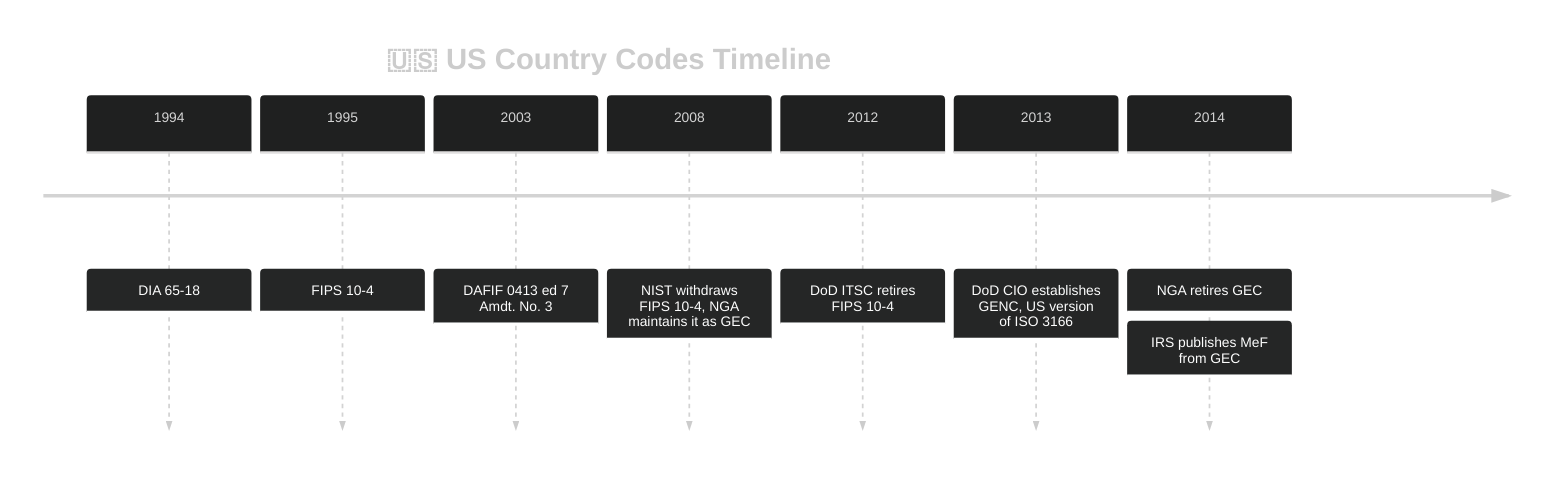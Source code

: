 %%{init: {'theme': 'dark', 'timeline': {'disableMulticolor': true}}}%%
timeline
title 🇺🇸 US Country Codes Timeline
1994 : DIA 65-18
1995 : FIPS 10-4
2003 : DAFIF 0413 ed 7 Amdt. No. 3
2008 : NIST withdraws FIPS 10-4, NGA maintains it as GEC
2012 : DoD ITSC retires FIPS 10-4
2013 : DoD CIO establishes GENC, US version of ISO 3166
2014 : NGA retires GEC : IRS publishes MeF from GEC